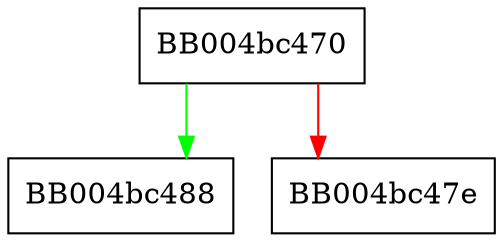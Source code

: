 digraph ossl_quic_rstream_move_to_rbuf {
  node [shape="box"];
  graph [splines=ortho];
  BB004bc470 -> BB004bc488 [color="green"];
  BB004bc470 -> BB004bc47e [color="red"];
}